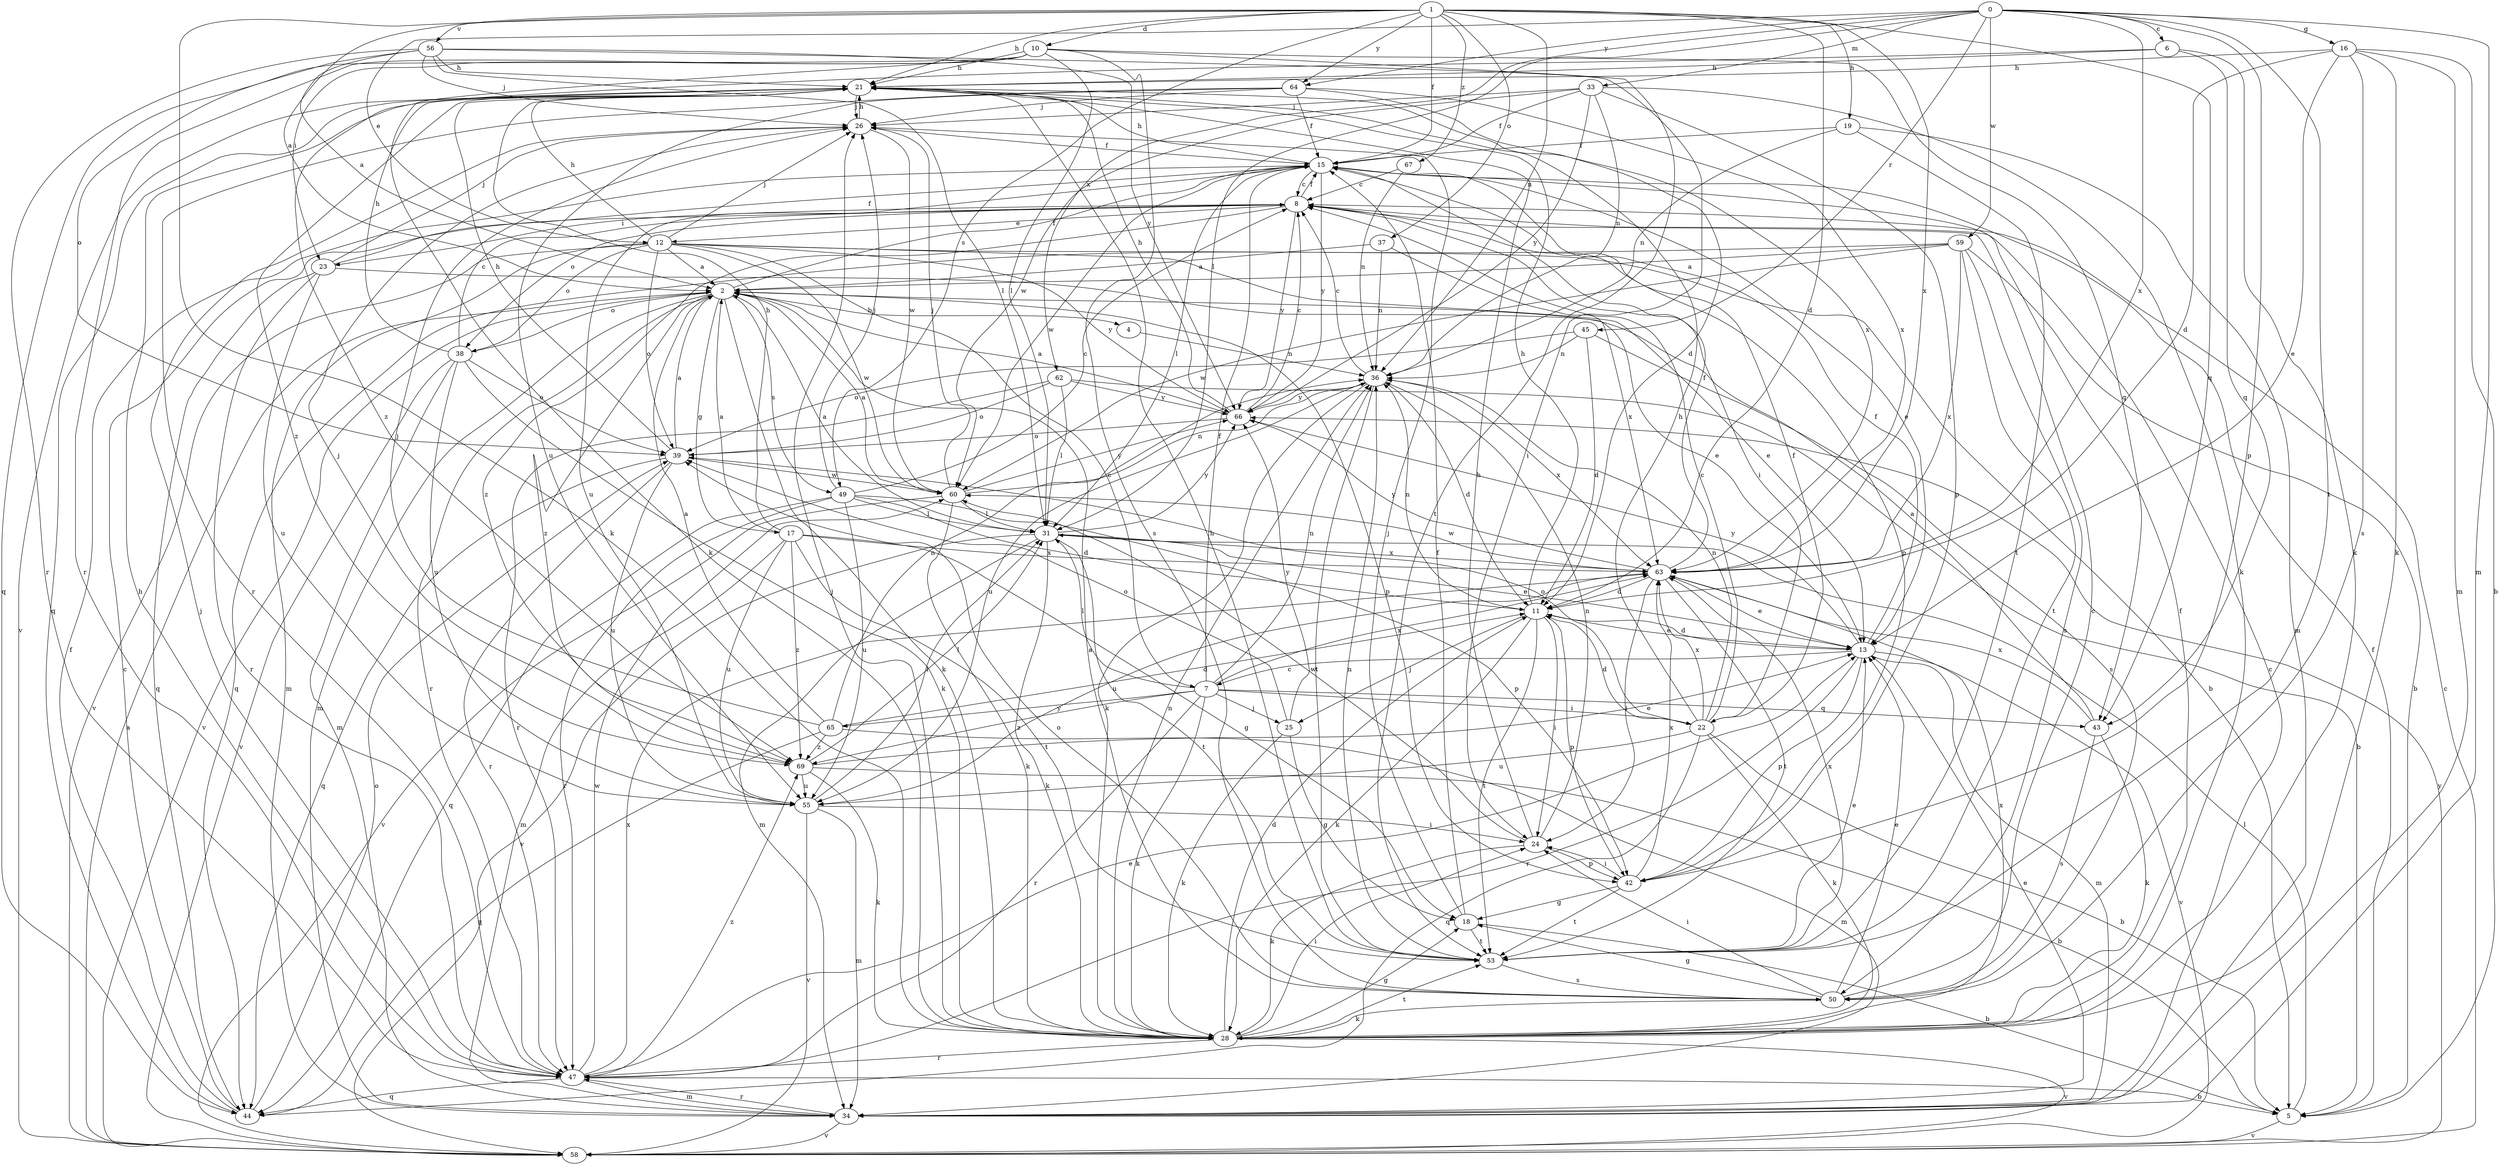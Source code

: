 strict digraph  {
0;
1;
2;
4;
5;
6;
7;
8;
10;
11;
12;
13;
15;
16;
17;
18;
19;
21;
22;
23;
24;
25;
26;
28;
31;
33;
34;
36;
37;
38;
39;
42;
43;
44;
45;
47;
49;
50;
53;
55;
56;
58;
59;
60;
62;
63;
64;
65;
66;
67;
69;
0 -> 6  [label=c];
0 -> 12  [label=e];
0 -> 16  [label=g];
0 -> 31  [label=l];
0 -> 33  [label=m];
0 -> 34  [label=m];
0 -> 42  [label=p];
0 -> 45  [label=r];
0 -> 53  [label=t];
0 -> 59  [label=w];
0 -> 62  [label=x];
0 -> 63  [label=x];
0 -> 64  [label=y];
1 -> 2  [label=a];
1 -> 10  [label=d];
1 -> 11  [label=d];
1 -> 15  [label=f];
1 -> 19  [label=h];
1 -> 21  [label=h];
1 -> 28  [label=k];
1 -> 36  [label=n];
1 -> 37  [label=o];
1 -> 43  [label=q];
1 -> 49  [label=s];
1 -> 56  [label=v];
1 -> 63  [label=x];
1 -> 64  [label=y];
1 -> 67  [label=z];
2 -> 4  [label=b];
2 -> 15  [label=f];
2 -> 17  [label=g];
2 -> 28  [label=k];
2 -> 34  [label=m];
2 -> 38  [label=o];
2 -> 42  [label=p];
2 -> 47  [label=r];
2 -> 49  [label=s];
2 -> 58  [label=v];
2 -> 69  [label=z];
4 -> 36  [label=n];
5 -> 15  [label=f];
5 -> 31  [label=l];
5 -> 58  [label=v];
6 -> 21  [label=h];
6 -> 28  [label=k];
6 -> 43  [label=q];
6 -> 69  [label=z];
7 -> 15  [label=f];
7 -> 22  [label=i];
7 -> 25  [label=j];
7 -> 28  [label=k];
7 -> 31  [label=l];
7 -> 36  [label=n];
7 -> 43  [label=q];
7 -> 47  [label=r];
7 -> 63  [label=x];
7 -> 65  [label=y];
7 -> 69  [label=z];
8 -> 12  [label=e];
8 -> 15  [label=f];
8 -> 22  [label=i];
8 -> 23  [label=i];
8 -> 38  [label=o];
8 -> 42  [label=p];
8 -> 66  [label=y];
8 -> 69  [label=z];
10 -> 21  [label=h];
10 -> 23  [label=i];
10 -> 28  [label=k];
10 -> 31  [label=l];
10 -> 43  [label=q];
10 -> 44  [label=q];
10 -> 47  [label=r];
10 -> 50  [label=s];
10 -> 53  [label=t];
11 -> 13  [label=e];
11 -> 21  [label=h];
11 -> 24  [label=i];
11 -> 25  [label=j];
11 -> 28  [label=k];
11 -> 36  [label=n];
11 -> 42  [label=p];
11 -> 53  [label=t];
12 -> 2  [label=a];
12 -> 5  [label=b];
12 -> 7  [label=c];
12 -> 13  [label=e];
12 -> 21  [label=h];
12 -> 26  [label=j];
12 -> 34  [label=m];
12 -> 38  [label=o];
12 -> 39  [label=o];
12 -> 58  [label=v];
12 -> 60  [label=w];
12 -> 66  [label=y];
13 -> 7  [label=c];
13 -> 11  [label=d];
13 -> 15  [label=f];
13 -> 34  [label=m];
13 -> 42  [label=p];
13 -> 47  [label=r];
13 -> 58  [label=v];
13 -> 66  [label=y];
15 -> 8  [label=c];
15 -> 13  [label=e];
15 -> 21  [label=h];
15 -> 31  [label=l];
15 -> 55  [label=u];
15 -> 60  [label=w];
15 -> 66  [label=y];
16 -> 5  [label=b];
16 -> 11  [label=d];
16 -> 13  [label=e];
16 -> 21  [label=h];
16 -> 28  [label=k];
16 -> 34  [label=m];
16 -> 50  [label=s];
17 -> 2  [label=a];
17 -> 18  [label=g];
17 -> 21  [label=h];
17 -> 34  [label=m];
17 -> 53  [label=t];
17 -> 55  [label=u];
17 -> 63  [label=x];
17 -> 69  [label=z];
18 -> 5  [label=b];
18 -> 15  [label=f];
18 -> 26  [label=j];
18 -> 53  [label=t];
19 -> 15  [label=f];
19 -> 34  [label=m];
19 -> 36  [label=n];
19 -> 53  [label=t];
21 -> 26  [label=j];
21 -> 44  [label=q];
21 -> 58  [label=v];
21 -> 63  [label=x];
21 -> 69  [label=z];
22 -> 5  [label=b];
22 -> 8  [label=c];
22 -> 11  [label=d];
22 -> 15  [label=f];
22 -> 21  [label=h];
22 -> 28  [label=k];
22 -> 36  [label=n];
22 -> 39  [label=o];
22 -> 44  [label=q];
22 -> 55  [label=u];
22 -> 63  [label=x];
23 -> 13  [label=e];
23 -> 15  [label=f];
23 -> 26  [label=j];
23 -> 44  [label=q];
23 -> 47  [label=r];
23 -> 55  [label=u];
24 -> 21  [label=h];
24 -> 28  [label=k];
24 -> 36  [label=n];
24 -> 42  [label=p];
24 -> 60  [label=w];
25 -> 18  [label=g];
25 -> 28  [label=k];
25 -> 39  [label=o];
25 -> 66  [label=y];
26 -> 15  [label=f];
26 -> 21  [label=h];
26 -> 60  [label=w];
28 -> 11  [label=d];
28 -> 15  [label=f];
28 -> 18  [label=g];
28 -> 24  [label=i];
28 -> 26  [label=j];
28 -> 36  [label=n];
28 -> 47  [label=r];
28 -> 53  [label=t];
28 -> 58  [label=v];
28 -> 63  [label=x];
31 -> 2  [label=a];
31 -> 13  [label=e];
31 -> 28  [label=k];
31 -> 34  [label=m];
31 -> 53  [label=t];
31 -> 58  [label=v];
31 -> 63  [label=x];
31 -> 66  [label=y];
33 -> 15  [label=f];
33 -> 26  [label=j];
33 -> 28  [label=k];
33 -> 36  [label=n];
33 -> 42  [label=p];
33 -> 60  [label=w];
33 -> 66  [label=y];
34 -> 8  [label=c];
34 -> 13  [label=e];
34 -> 47  [label=r];
34 -> 58  [label=v];
36 -> 8  [label=c];
36 -> 11  [label=d];
36 -> 28  [label=k];
36 -> 53  [label=t];
36 -> 55  [label=u];
36 -> 63  [label=x];
36 -> 66  [label=y];
37 -> 2  [label=a];
37 -> 36  [label=n];
37 -> 63  [label=x];
38 -> 8  [label=c];
38 -> 21  [label=h];
38 -> 28  [label=k];
38 -> 34  [label=m];
38 -> 39  [label=o];
38 -> 55  [label=u];
38 -> 58  [label=v];
39 -> 2  [label=a];
39 -> 21  [label=h];
39 -> 44  [label=q];
39 -> 47  [label=r];
39 -> 55  [label=u];
39 -> 60  [label=w];
42 -> 18  [label=g];
42 -> 24  [label=i];
42 -> 53  [label=t];
42 -> 63  [label=x];
43 -> 2  [label=a];
43 -> 28  [label=k];
43 -> 50  [label=s];
43 -> 63  [label=x];
44 -> 8  [label=c];
44 -> 15  [label=f];
44 -> 39  [label=o];
45 -> 11  [label=d];
45 -> 36  [label=n];
45 -> 39  [label=o];
45 -> 50  [label=s];
47 -> 5  [label=b];
47 -> 13  [label=e];
47 -> 21  [label=h];
47 -> 26  [label=j];
47 -> 34  [label=m];
47 -> 44  [label=q];
47 -> 60  [label=w];
47 -> 63  [label=x];
47 -> 69  [label=z];
49 -> 8  [label=c];
49 -> 11  [label=d];
49 -> 26  [label=j];
49 -> 31  [label=l];
49 -> 42  [label=p];
49 -> 44  [label=q];
49 -> 47  [label=r];
49 -> 55  [label=u];
50 -> 2  [label=a];
50 -> 8  [label=c];
50 -> 13  [label=e];
50 -> 18  [label=g];
50 -> 24  [label=i];
50 -> 28  [label=k];
50 -> 39  [label=o];
53 -> 13  [label=e];
53 -> 21  [label=h];
53 -> 36  [label=n];
53 -> 50  [label=s];
53 -> 63  [label=x];
55 -> 24  [label=i];
55 -> 31  [label=l];
55 -> 34  [label=m];
55 -> 58  [label=v];
56 -> 2  [label=a];
56 -> 21  [label=h];
56 -> 24  [label=i];
56 -> 26  [label=j];
56 -> 31  [label=l];
56 -> 39  [label=o];
56 -> 47  [label=r];
56 -> 66  [label=y];
58 -> 2  [label=a];
58 -> 8  [label=c];
58 -> 66  [label=y];
59 -> 2  [label=a];
59 -> 5  [label=b];
59 -> 44  [label=q];
59 -> 50  [label=s];
59 -> 53  [label=t];
59 -> 60  [label=w];
59 -> 63  [label=x];
60 -> 2  [label=a];
60 -> 26  [label=j];
60 -> 28  [label=k];
60 -> 31  [label=l];
60 -> 36  [label=n];
60 -> 58  [label=v];
60 -> 66  [label=y];
62 -> 5  [label=b];
62 -> 31  [label=l];
62 -> 39  [label=o];
62 -> 47  [label=r];
62 -> 66  [label=y];
63 -> 11  [label=d];
63 -> 13  [label=e];
63 -> 15  [label=f];
63 -> 24  [label=i];
63 -> 53  [label=t];
63 -> 55  [label=u];
63 -> 60  [label=w];
63 -> 66  [label=y];
64 -> 11  [label=d];
64 -> 15  [label=f];
64 -> 26  [label=j];
64 -> 47  [label=r];
64 -> 55  [label=u];
64 -> 63  [label=x];
65 -> 2  [label=a];
65 -> 11  [label=d];
65 -> 26  [label=j];
65 -> 34  [label=m];
65 -> 36  [label=n];
65 -> 44  [label=q];
65 -> 69  [label=z];
66 -> 2  [label=a];
66 -> 8  [label=c];
66 -> 21  [label=h];
66 -> 39  [label=o];
67 -> 8  [label=c];
67 -> 36  [label=n];
69 -> 5  [label=b];
69 -> 13  [label=e];
69 -> 26  [label=j];
69 -> 28  [label=k];
69 -> 31  [label=l];
69 -> 55  [label=u];
}
